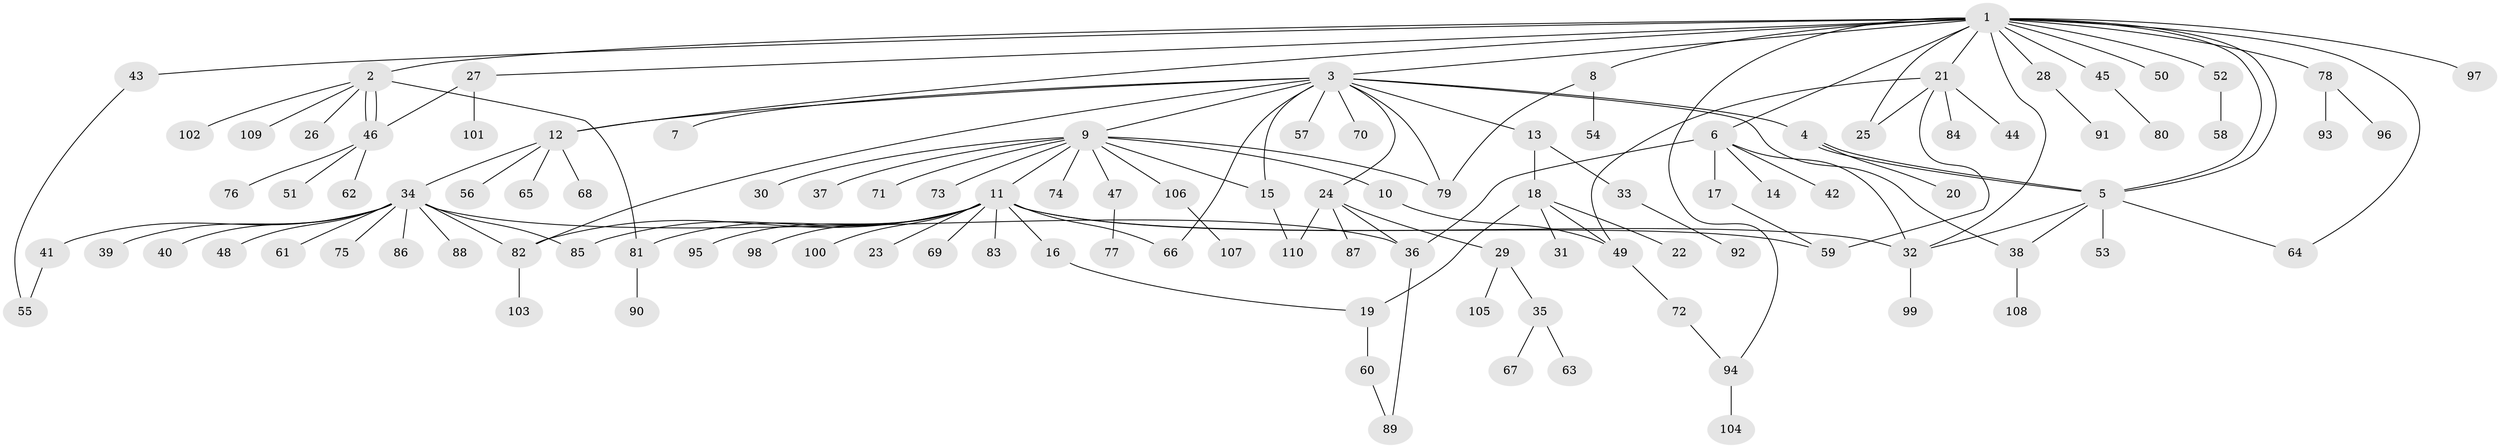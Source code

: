 // Generated by graph-tools (version 1.1) at 2025/35/03/09/25 02:35:32]
// undirected, 110 vertices, 140 edges
graph export_dot {
graph [start="1"]
  node [color=gray90,style=filled];
  1;
  2;
  3;
  4;
  5;
  6;
  7;
  8;
  9;
  10;
  11;
  12;
  13;
  14;
  15;
  16;
  17;
  18;
  19;
  20;
  21;
  22;
  23;
  24;
  25;
  26;
  27;
  28;
  29;
  30;
  31;
  32;
  33;
  34;
  35;
  36;
  37;
  38;
  39;
  40;
  41;
  42;
  43;
  44;
  45;
  46;
  47;
  48;
  49;
  50;
  51;
  52;
  53;
  54;
  55;
  56;
  57;
  58;
  59;
  60;
  61;
  62;
  63;
  64;
  65;
  66;
  67;
  68;
  69;
  70;
  71;
  72;
  73;
  74;
  75;
  76;
  77;
  78;
  79;
  80;
  81;
  82;
  83;
  84;
  85;
  86;
  87;
  88;
  89;
  90;
  91;
  92;
  93;
  94;
  95;
  96;
  97;
  98;
  99;
  100;
  101;
  102;
  103;
  104;
  105;
  106;
  107;
  108;
  109;
  110;
  1 -- 2;
  1 -- 3;
  1 -- 5;
  1 -- 5;
  1 -- 6;
  1 -- 8;
  1 -- 12;
  1 -- 21;
  1 -- 25;
  1 -- 27;
  1 -- 28;
  1 -- 32;
  1 -- 43;
  1 -- 45;
  1 -- 50;
  1 -- 52;
  1 -- 64;
  1 -- 78;
  1 -- 94;
  1 -- 97;
  2 -- 26;
  2 -- 46;
  2 -- 46;
  2 -- 81;
  2 -- 102;
  2 -- 109;
  3 -- 4;
  3 -- 7;
  3 -- 9;
  3 -- 12;
  3 -- 13;
  3 -- 15;
  3 -- 24;
  3 -- 38;
  3 -- 57;
  3 -- 66;
  3 -- 70;
  3 -- 79;
  3 -- 82;
  4 -- 5;
  4 -- 5;
  4 -- 20;
  5 -- 32;
  5 -- 38;
  5 -- 53;
  5 -- 64;
  6 -- 14;
  6 -- 17;
  6 -- 32;
  6 -- 36;
  6 -- 42;
  8 -- 54;
  8 -- 79;
  9 -- 10;
  9 -- 11;
  9 -- 15;
  9 -- 30;
  9 -- 37;
  9 -- 47;
  9 -- 71;
  9 -- 73;
  9 -- 74;
  9 -- 79;
  9 -- 106;
  10 -- 49;
  11 -- 16;
  11 -- 23;
  11 -- 32;
  11 -- 59;
  11 -- 66;
  11 -- 69;
  11 -- 81;
  11 -- 82;
  11 -- 83;
  11 -- 85;
  11 -- 95;
  11 -- 98;
  11 -- 100;
  12 -- 34;
  12 -- 56;
  12 -- 65;
  12 -- 68;
  13 -- 18;
  13 -- 33;
  15 -- 110;
  16 -- 19;
  17 -- 59;
  18 -- 19;
  18 -- 22;
  18 -- 31;
  18 -- 49;
  19 -- 60;
  21 -- 25;
  21 -- 44;
  21 -- 49;
  21 -- 59;
  21 -- 84;
  24 -- 29;
  24 -- 36;
  24 -- 87;
  24 -- 110;
  27 -- 46;
  27 -- 101;
  28 -- 91;
  29 -- 35;
  29 -- 105;
  32 -- 99;
  33 -- 92;
  34 -- 36;
  34 -- 39;
  34 -- 40;
  34 -- 41;
  34 -- 48;
  34 -- 61;
  34 -- 75;
  34 -- 82;
  34 -- 85;
  34 -- 86;
  34 -- 88;
  35 -- 63;
  35 -- 67;
  36 -- 89;
  38 -- 108;
  41 -- 55;
  43 -- 55;
  45 -- 80;
  46 -- 51;
  46 -- 62;
  46 -- 76;
  47 -- 77;
  49 -- 72;
  52 -- 58;
  60 -- 89;
  72 -- 94;
  78 -- 93;
  78 -- 96;
  81 -- 90;
  82 -- 103;
  94 -- 104;
  106 -- 107;
}
